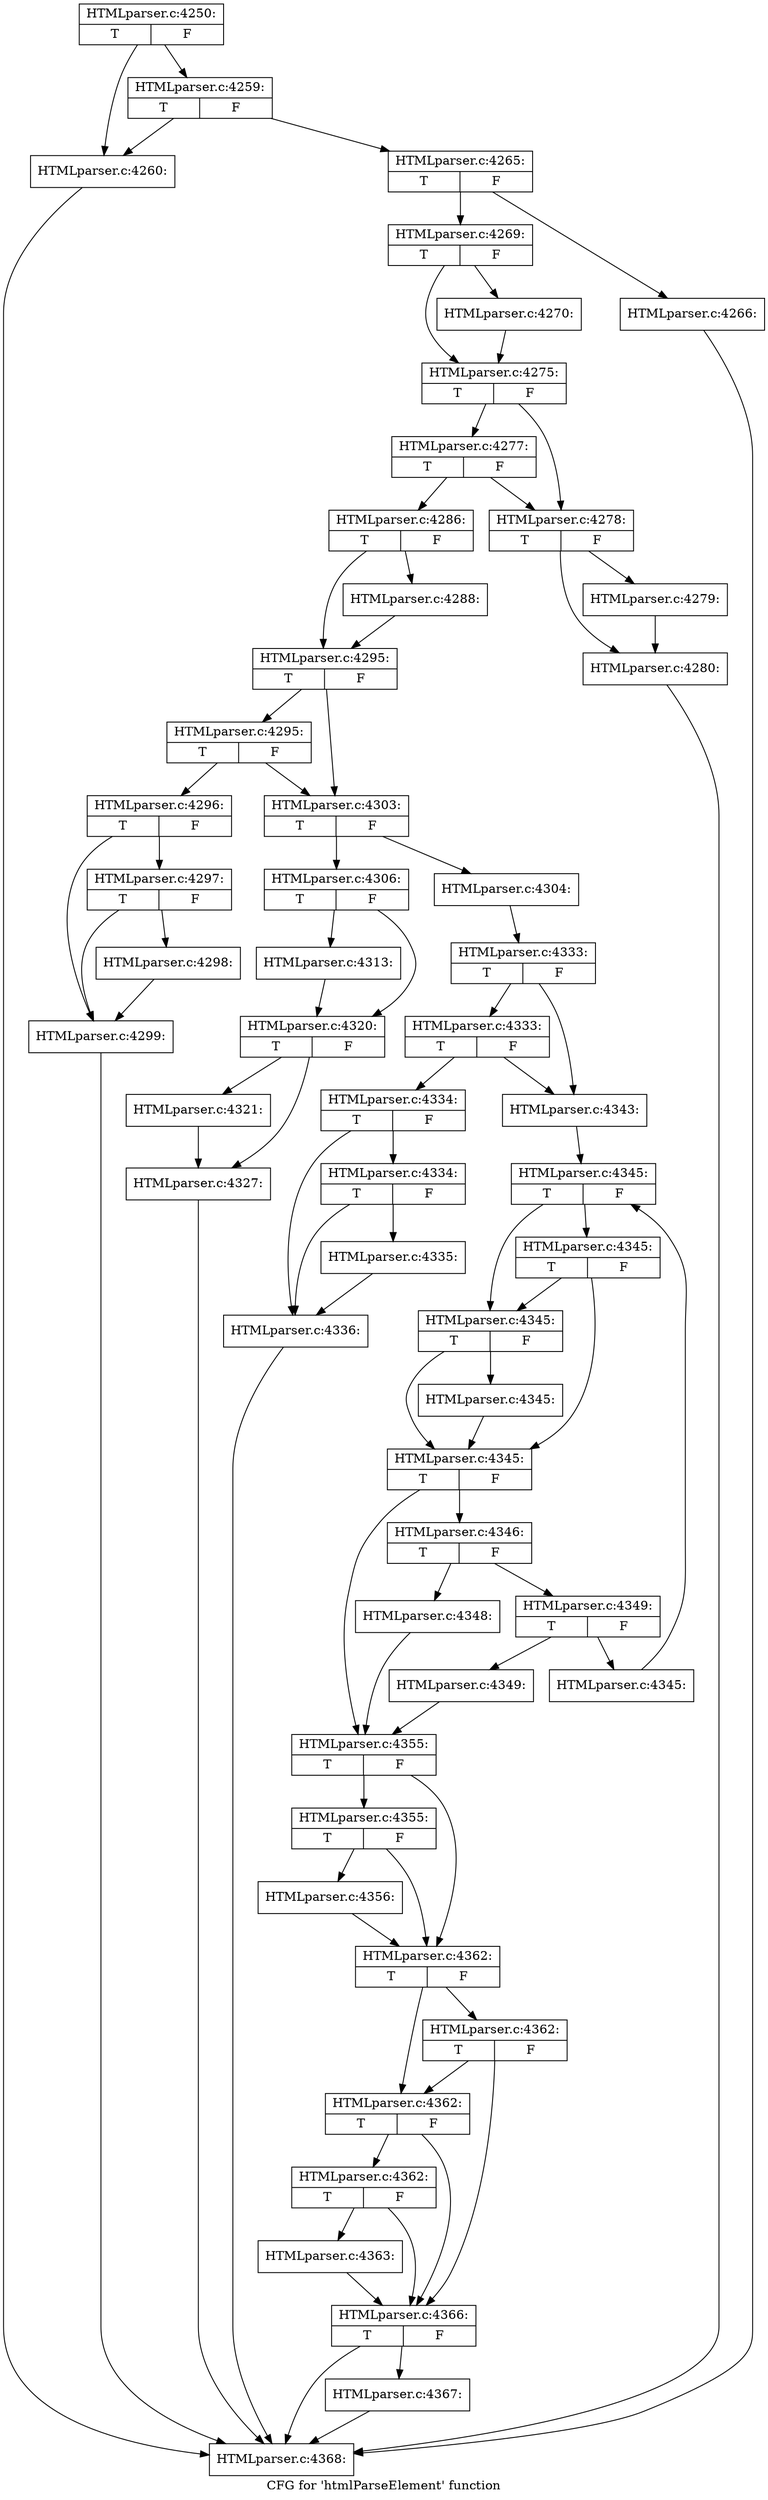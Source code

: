 digraph "CFG for 'htmlParseElement' function" {
	label="CFG for 'htmlParseElement' function";

	Node0x3a96c30 [shape=record,label="{HTMLparser.c:4250:|{<s0>T|<s1>F}}"];
	Node0x3a96c30 -> Node0x3a6e040;
	Node0x3a96c30 -> Node0x3a6e0e0;
	Node0x3a6e0e0 [shape=record,label="{HTMLparser.c:4259:|{<s0>T|<s1>F}}"];
	Node0x3a6e0e0 -> Node0x3a6e040;
	Node0x3a6e0e0 -> Node0x3a6e090;
	Node0x3a6e040 [shape=record,label="{HTMLparser.c:4260:}"];
	Node0x3a6e040 -> Node0x3ca3da0;
	Node0x3a6e090 [shape=record,label="{HTMLparser.c:4265:|{<s0>T|<s1>F}}"];
	Node0x3a6e090 -> Node0x3ad3960;
	Node0x3a6e090 -> Node0x3c91480;
	Node0x3ad3960 [shape=record,label="{HTMLparser.c:4266:}"];
	Node0x3ad3960 -> Node0x3ca3da0;
	Node0x3c91480 [shape=record,label="{HTMLparser.c:4269:|{<s0>T|<s1>F}}"];
	Node0x3c91480 -> Node0x3c919a0;
	Node0x3c91480 -> Node0x3c919f0;
	Node0x3c919a0 [shape=record,label="{HTMLparser.c:4270:}"];
	Node0x3c919a0 -> Node0x3c919f0;
	Node0x3c919f0 [shape=record,label="{HTMLparser.c:4275:|{<s0>T|<s1>F}}"];
	Node0x3c919f0 -> Node0x3c93ba0;
	Node0x3c919f0 -> Node0x3c94180;
	Node0x3c94180 [shape=record,label="{HTMLparser.c:4277:|{<s0>T|<s1>F}}"];
	Node0x3c94180 -> Node0x3c93ba0;
	Node0x3c94180 -> Node0x3c93ed0;
	Node0x3c93ba0 [shape=record,label="{HTMLparser.c:4278:|{<s0>T|<s1>F}}"];
	Node0x3c93ba0 -> Node0x3c94510;
	Node0x3c93ba0 -> Node0x3c94560;
	Node0x3c94510 [shape=record,label="{HTMLparser.c:4279:}"];
	Node0x3c94510 -> Node0x3c94560;
	Node0x3c94560 [shape=record,label="{HTMLparser.c:4280:}"];
	Node0x3c94560 -> Node0x3ca3da0;
	Node0x3c93ed0 [shape=record,label="{HTMLparser.c:4286:|{<s0>T|<s1>F}}"];
	Node0x3c93ed0 -> Node0x3c94fa0;
	Node0x3c93ed0 -> Node0x3c94ff0;
	Node0x3c94fa0 [shape=record,label="{HTMLparser.c:4288:}"];
	Node0x3c94fa0 -> Node0x3c94ff0;
	Node0x3c94ff0 [shape=record,label="{HTMLparser.c:4295:|{<s0>T|<s1>F}}"];
	Node0x3c94ff0 -> Node0x3c95920;
	Node0x3c94ff0 -> Node0x3c958d0;
	Node0x3c95920 [shape=record,label="{HTMLparser.c:4295:|{<s0>T|<s1>F}}"];
	Node0x3c95920 -> Node0x3c95880;
	Node0x3c95920 -> Node0x3c958d0;
	Node0x3c95880 [shape=record,label="{HTMLparser.c:4296:|{<s0>T|<s1>F}}"];
	Node0x3c95880 -> Node0x3c96e40;
	Node0x3c95880 -> Node0x3c96df0;
	Node0x3c96e40 [shape=record,label="{HTMLparser.c:4297:|{<s0>T|<s1>F}}"];
	Node0x3c96e40 -> Node0x3c96da0;
	Node0x3c96e40 -> Node0x3c96df0;
	Node0x3c96da0 [shape=record,label="{HTMLparser.c:4298:}"];
	Node0x3c96da0 -> Node0x3c96df0;
	Node0x3c96df0 [shape=record,label="{HTMLparser.c:4299:}"];
	Node0x3c96df0 -> Node0x3ca3da0;
	Node0x3c958d0 [shape=record,label="{HTMLparser.c:4303:|{<s0>T|<s1>F}}"];
	Node0x3c958d0 -> Node0x3c98290;
	Node0x3c958d0 -> Node0x3c98670;
	Node0x3c98290 [shape=record,label="{HTMLparser.c:4304:}"];
	Node0x3c98290 -> Node0x3c985c0;
	Node0x3c98670 [shape=record,label="{HTMLparser.c:4306:|{<s0>T|<s1>F}}"];
	Node0x3c98670 -> Node0x3c99010;
	Node0x3c98670 -> Node0x3c99060;
	Node0x3c99010 [shape=record,label="{HTMLparser.c:4313:}"];
	Node0x3c99010 -> Node0x3c99060;
	Node0x3c99060 [shape=record,label="{HTMLparser.c:4320:|{<s0>T|<s1>F}}"];
	Node0x3c99060 -> Node0x3c99990;
	Node0x3c99060 -> Node0x3c99cc0;
	Node0x3c99990 [shape=record,label="{HTMLparser.c:4321:}"];
	Node0x3c99990 -> Node0x3c99cc0;
	Node0x3c99cc0 [shape=record,label="{HTMLparser.c:4327:}"];
	Node0x3c99cc0 -> Node0x3ca3da0;
	Node0x3c985c0 [shape=record,label="{HTMLparser.c:4333:|{<s0>T|<s1>F}}"];
	Node0x3c985c0 -> Node0x3c9bc60;
	Node0x3c985c0 -> Node0x3c9bb50;
	Node0x3c9bc60 [shape=record,label="{HTMLparser.c:4333:|{<s0>T|<s1>F}}"];
	Node0x3c9bc60 -> Node0x3c9b8e0;
	Node0x3c9bc60 -> Node0x3c9bb50;
	Node0x3c9b8e0 [shape=record,label="{HTMLparser.c:4334:|{<s0>T|<s1>F}}"];
	Node0x3c9b8e0 -> Node0x3c9c250;
	Node0x3c9b8e0 -> Node0x3c9c200;
	Node0x3c9c250 [shape=record,label="{HTMLparser.c:4334:|{<s0>T|<s1>F}}"];
	Node0x3c9c250 -> Node0x3c9c1b0;
	Node0x3c9c250 -> Node0x3c9c200;
	Node0x3c9c1b0 [shape=record,label="{HTMLparser.c:4335:}"];
	Node0x3c9c1b0 -> Node0x3c9c200;
	Node0x3c9c200 [shape=record,label="{HTMLparser.c:4336:}"];
	Node0x3c9c200 -> Node0x3ca3da0;
	Node0x3c9bb50 [shape=record,label="{HTMLparser.c:4343:}"];
	Node0x3c9bb50 -> Node0x3c9d8e0;
	Node0x3c9d8e0 [shape=record,label="{HTMLparser.c:4345:|{<s0>T|<s1>F}}"];
	Node0x3c9d8e0 -> Node0x3c9e1f0;
	Node0x3c9d8e0 -> Node0x3c9e1a0;
	Node0x3c9e1f0 [shape=record,label="{HTMLparser.c:4345:|{<s0>T|<s1>F}}"];
	Node0x3c9e1f0 -> Node0x3c9e100;
	Node0x3c9e1f0 -> Node0x3c9e1a0;
	Node0x3c9e1a0 [shape=record,label="{HTMLparser.c:4345:|{<s0>T|<s1>F}}"];
	Node0x3c9e1a0 -> Node0x3c9e100;
	Node0x3c9e1a0 -> Node0x3c9e150;
	Node0x3c9e150 [shape=record,label="{HTMLparser.c:4345:}"];
	Node0x3c9e150 -> Node0x3c9e100;
	Node0x3c9e100 [shape=record,label="{HTMLparser.c:4345:|{<s0>T|<s1>F}}"];
	Node0x3c9e100 -> Node0x3c9ee30;
	Node0x3c9e100 -> Node0x3c9e0b0;
	Node0x3c9ee30 [shape=record,label="{HTMLparser.c:4346:|{<s0>T|<s1>F}}"];
	Node0x3c9ee30 -> Node0x3c9f960;
	Node0x3c9ee30 -> Node0x3c9fc70;
	Node0x3c9f960 [shape=record,label="{HTMLparser.c:4348:}"];
	Node0x3c9f960 -> Node0x3c9e0b0;
	Node0x3c9fc70 [shape=record,label="{HTMLparser.c:4349:|{<s0>T|<s1>F}}"];
	Node0x3c9fc70 -> Node0x3ca00f0;
	Node0x3c9fc70 -> Node0x3ca0140;
	Node0x3ca00f0 [shape=record,label="{HTMLparser.c:4349:}"];
	Node0x3ca00f0 -> Node0x3c9e0b0;
	Node0x3ca0140 [shape=record,label="{HTMLparser.c:4345:}"];
	Node0x3ca0140 -> Node0x3c9d8e0;
	Node0x3c9e0b0 [shape=record,label="{HTMLparser.c:4355:|{<s0>T|<s1>F}}"];
	Node0x3c9e0b0 -> Node0x3ca0650;
	Node0x3c9e0b0 -> Node0x3ca0600;
	Node0x3ca0650 [shape=record,label="{HTMLparser.c:4355:|{<s0>T|<s1>F}}"];
	Node0x3ca0650 -> Node0x3ca05b0;
	Node0x3ca0650 -> Node0x3ca0600;
	Node0x3ca05b0 [shape=record,label="{HTMLparser.c:4356:}"];
	Node0x3ca05b0 -> Node0x3ca0600;
	Node0x3ca0600 [shape=record,label="{HTMLparser.c:4362:|{<s0>T|<s1>F}}"];
	Node0x3ca0600 -> Node0x3ca2530;
	Node0x3ca0600 -> Node0x3ca24e0;
	Node0x3ca2530 [shape=record,label="{HTMLparser.c:4362:|{<s0>T|<s1>F}}"];
	Node0x3ca2530 -> Node0x3ca2410;
	Node0x3ca2530 -> Node0x3ca24e0;
	Node0x3ca24e0 [shape=record,label="{HTMLparser.c:4362:|{<s0>T|<s1>F}}"];
	Node0x3ca24e0 -> Node0x3ca2410;
	Node0x3ca24e0 -> Node0x3ca2460;
	Node0x3ca2460 [shape=record,label="{HTMLparser.c:4362:|{<s0>T|<s1>F}}"];
	Node0x3ca2460 -> Node0x3ca2410;
	Node0x3ca2460 -> Node0x3ca23c0;
	Node0x3ca23c0 [shape=record,label="{HTMLparser.c:4363:}"];
	Node0x3ca23c0 -> Node0x3ca2410;
	Node0x3ca2410 [shape=record,label="{HTMLparser.c:4366:|{<s0>T|<s1>F}}"];
	Node0x3ca2410 -> Node0x3ca3a90;
	Node0x3ca2410 -> Node0x3ca3da0;
	Node0x3ca3a90 [shape=record,label="{HTMLparser.c:4367:}"];
	Node0x3ca3a90 -> Node0x3ca3da0;
	Node0x3ca3da0 [shape=record,label="{HTMLparser.c:4368:}"];
}
